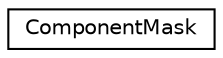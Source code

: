 digraph "Graphical Class Hierarchy"
{
  edge [fontname="Helvetica",fontsize="10",labelfontname="Helvetica",labelfontsize="10"];
  node [fontname="Helvetica",fontsize="10",shape=record];
  rankdir="LR";
  Node0 [label="ComponentMask",height=0.2,width=0.4,color="black", fillcolor="white", style="filled",URL="$struct_component_mask.html"];
}
